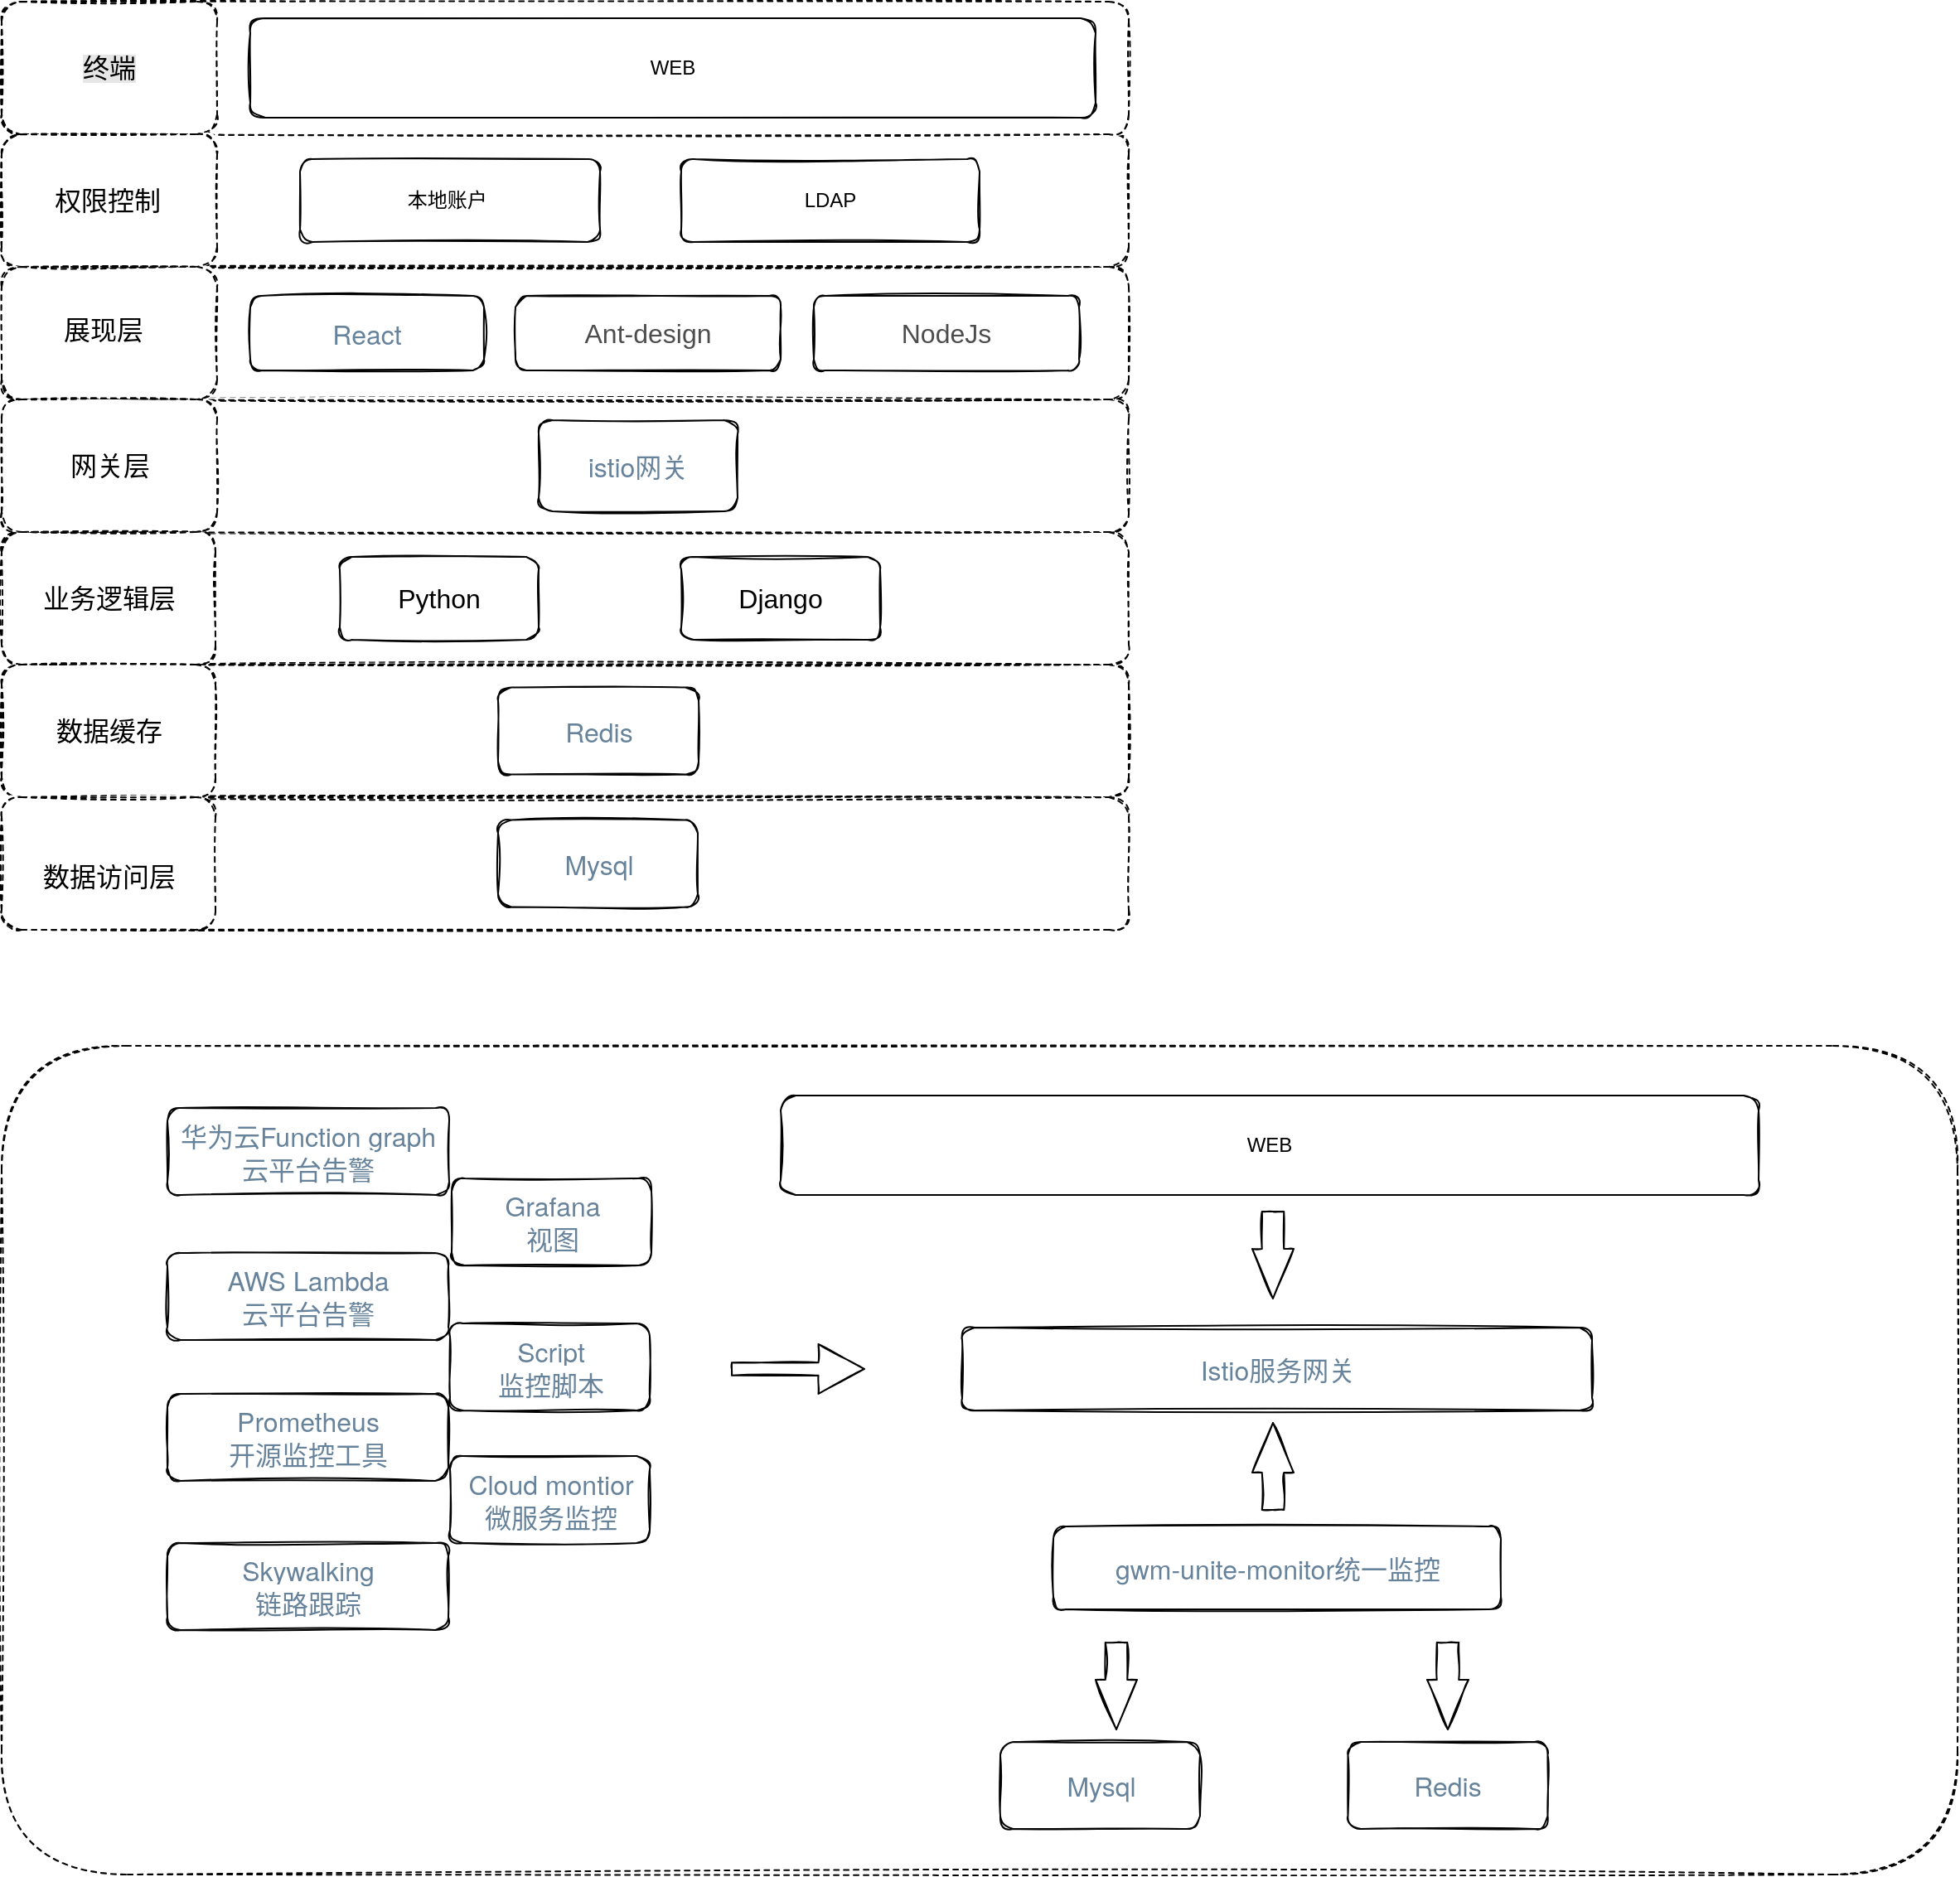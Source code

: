 <mxfile version="15.1.2" type="github">
  <diagram id="tznZErBPPmd9m9mybXFn" name="第 1 页">
    <mxGraphModel dx="1422" dy="706" grid="1" gridSize="10" guides="1" tooltips="1" connect="1" arrows="1" fold="1" page="1" pageScale="1" pageWidth="827" pageHeight="1169" math="0" shadow="0">
      <root>
        <mxCell id="0" />
        <mxCell id="1" parent="0" />
        <mxCell id="WTTCFvEiVQJhgHqV70Xt-83" value="" style="whiteSpace=wrap;html=1;shadow=0;glass=0;dashed=1;sketch=1;rounded=1;" vertex="1" parent="1">
          <mxGeometry x="90" y="710" width="1180" height="500" as="geometry" />
        </mxCell>
        <mxCell id="WTTCFvEiVQJhgHqV70Xt-27" value="" style="whiteSpace=wrap;html=1;dashed=1;sketch=1;rounded=1;" vertex="1" parent="1">
          <mxGeometry x="90" y="480" width="680" height="80" as="geometry" />
        </mxCell>
        <mxCell id="WTTCFvEiVQJhgHqV70Xt-25" value="" style="whiteSpace=wrap;html=1;dashed=1;sketch=1;rounded=1;" vertex="1" parent="1">
          <mxGeometry x="90" y="560" width="680" height="80" as="geometry" />
        </mxCell>
        <mxCell id="WTTCFvEiVQJhgHqV70Xt-24" value="" style="whiteSpace=wrap;html=1;dashed=1;sketch=1;rounded=1;" vertex="1" parent="1">
          <mxGeometry x="90" y="400" width="680" height="80" as="geometry" />
        </mxCell>
        <mxCell id="WTTCFvEiVQJhgHqV70Xt-22" value="" style="whiteSpace=wrap;html=1;dashed=1;sketch=1;rounded=1;" vertex="1" parent="1">
          <mxGeometry x="90" y="320" width="680" height="80" as="geometry" />
        </mxCell>
        <mxCell id="WTTCFvEiVQJhgHqV70Xt-20" value="" style="whiteSpace=wrap;html=1;dashed=1;sketch=1;rounded=1;" vertex="1" parent="1">
          <mxGeometry x="90" y="240" width="680" height="80" as="geometry" />
        </mxCell>
        <mxCell id="WTTCFvEiVQJhgHqV70Xt-19" value="" style="whiteSpace=wrap;html=1;dashed=1;sketch=1;rounded=1;" vertex="1" parent="1">
          <mxGeometry x="90" y="160" width="680" height="80" as="geometry" />
        </mxCell>
        <mxCell id="WTTCFvEiVQJhgHqV70Xt-18" value="" style="whiteSpace=wrap;html=1;dashed=1;sketch=1;rounded=1;" vertex="1" parent="1">
          <mxGeometry x="90" y="80" width="680" height="80" as="geometry" />
        </mxCell>
        <mxCell id="WTTCFvEiVQJhgHqV70Xt-1" value="WEB" style="whiteSpace=wrap;html=1;sketch=1;rounded=1;" vertex="1" parent="1">
          <mxGeometry x="240" y="90" width="510" height="60" as="geometry" />
        </mxCell>
        <mxCell id="WTTCFvEiVQJhgHqV70Xt-2" value="&lt;font color=&quot;#67839c&quot; face=&quot;helvetica neue, helvetica, arial, sans-serif&quot;&gt;&lt;span style=&quot;font-size: 16px&quot;&gt;React&lt;/span&gt;&lt;/font&gt;" style="whiteSpace=wrap;html=1;sketch=1;rounded=1;" vertex="1" parent="1">
          <mxGeometry x="240" y="257.5" width="141" height="45" as="geometry" />
        </mxCell>
        <mxCell id="WTTCFvEiVQJhgHqV70Xt-5" value="本地账户&lt;span style=&quot;white-space: pre&quot;&gt; &lt;/span&gt;" style="whiteSpace=wrap;html=1;sketch=1;rounded=1;" vertex="1" parent="1">
          <mxGeometry x="270" y="175" width="181" height="50" as="geometry" />
        </mxCell>
        <mxCell id="WTTCFvEiVQJhgHqV70Xt-6" value="LDAP" style="whiteSpace=wrap;html=1;sketch=1;rounded=1;" vertex="1" parent="1">
          <mxGeometry x="500" y="175" width="180" height="50" as="geometry" />
        </mxCell>
        <mxCell id="WTTCFvEiVQJhgHqV70Xt-9" value="&lt;font style=&quot;font-size: 16px&quot;&gt;Python&lt;/font&gt;" style="whiteSpace=wrap;html=1;sketch=1;rounded=1;" vertex="1" parent="1">
          <mxGeometry x="294" y="415" width="120" height="50" as="geometry" />
        </mxCell>
        <mxCell id="WTTCFvEiVQJhgHqV70Xt-10" value="&lt;font color=&quot;#67839c&quot; face=&quot;helvetica neue, helvetica, arial, sans-serif&quot;&gt;&lt;span style=&quot;font-size: 16px ; background-color: rgb(255 , 255 , 255)&quot;&gt;istio网关&lt;/span&gt;&lt;/font&gt;" style="whiteSpace=wrap;html=1;sketch=1;rounded=1;" vertex="1" parent="1">
          <mxGeometry x="414" y="332.5" width="120" height="55" as="geometry" />
        </mxCell>
        <mxCell id="WTTCFvEiVQJhgHqV70Xt-16" value="&lt;font color=&quot;#67839c&quot; face=&quot;helvetica neue, helvetica, arial, sans-serif&quot;&gt;&lt;span style=&quot;font-size: 16px ; background-color: rgb(255 , 255 , 255)&quot;&gt;Mysql&lt;/span&gt;&lt;/font&gt;" style="whiteSpace=wrap;html=1;sketch=1;rounded=1;" vertex="1" parent="1">
          <mxGeometry x="389.5" y="573.75" width="120.5" height="52.5" as="geometry" />
        </mxCell>
        <mxCell id="WTTCFvEiVQJhgHqV70Xt-26" value="&lt;span style=&quot;color: rgb(77 , 77 , 77) ; font-family: , &amp;#34;sf ui text&amp;#34; , &amp;#34;arial&amp;#34; , &amp;#34;pingfang sc&amp;#34; , &amp;#34;hiragino sans gb&amp;#34; , &amp;#34;microsoft yahei&amp;#34; , &amp;#34;wenquanyi micro hei&amp;#34; , sans-serif , &amp;#34;simhei&amp;#34; , &amp;#34;simsun&amp;#34; ; font-size: 16px ; background-color: rgb(255 , 255 , 255)&quot;&gt;Ant-design&lt;/span&gt;" style="whiteSpace=wrap;html=1;sketch=1;rounded=1;" vertex="1" parent="1">
          <mxGeometry x="400" y="257.5" width="160" height="45" as="geometry" />
        </mxCell>
        <mxCell id="WTTCFvEiVQJhgHqV70Xt-28" value="&lt;font color=&quot;#67839c&quot; face=&quot;helvetica neue, helvetica, arial, sans-serif&quot;&gt;&lt;span style=&quot;font-size: 16px ; background-color: rgb(255 , 255 , 255)&quot;&gt;Redis&lt;/span&gt;&lt;/font&gt;" style="whiteSpace=wrap;html=1;sketch=1;rounded=1;" vertex="1" parent="1">
          <mxGeometry x="389.5" y="493.75" width="121" height="52.5" as="geometry" />
        </mxCell>
        <mxCell id="WTTCFvEiVQJhgHqV70Xt-32" value="&lt;font color=&quot;#4d4d4d&quot;&gt;&lt;span style=&quot;font-size: 16px ; background-color: rgb(255 , 255 , 255)&quot;&gt;NodeJs&lt;/span&gt;&lt;/font&gt;" style="whiteSpace=wrap;html=1;sketch=1;rounded=1;" vertex="1" parent="1">
          <mxGeometry x="580" y="257.5" width="160" height="45" as="geometry" />
        </mxCell>
        <mxCell id="WTTCFvEiVQJhgHqV70Xt-33" value="&lt;font style=&quot;font-size: 16px&quot;&gt;Django&lt;/font&gt;" style="whiteSpace=wrap;html=1;sketch=1;rounded=1;" vertex="1" parent="1">
          <mxGeometry x="500" y="415" width="120" height="50" as="geometry" />
        </mxCell>
        <mxCell id="WTTCFvEiVQJhgHqV70Xt-34" value="" style="whiteSpace=wrap;html=1;shadow=0;glass=0;dashed=1;sketch=1;rounded=1;" vertex="1" parent="1">
          <mxGeometry x="90" y="80" width="130" height="80" as="geometry" />
        </mxCell>
        <mxCell id="WTTCFvEiVQJhgHqV70Xt-3" value="&lt;font style=&quot;font-size: 16px ; background-color: rgb(230 , 230 , 230)&quot;&gt;终端&lt;/font&gt;" style="text;html=1;align=center;verticalAlign=middle;whiteSpace=wrap;fontSize=16;sketch=1;rounded=1;" vertex="1" parent="1">
          <mxGeometry x="120" y="110" width="70" height="20" as="geometry" />
        </mxCell>
        <mxCell id="WTTCFvEiVQJhgHqV70Xt-35" value="" style="whiteSpace=wrap;html=1;shadow=0;glass=0;dashed=1;sketch=1;rounded=1;" vertex="1" parent="1">
          <mxGeometry x="90" y="160" width="130" height="80" as="geometry" />
        </mxCell>
        <mxCell id="WTTCFvEiVQJhgHqV70Xt-7" value="&lt;font style=&quot;font-size: 16px&quot;&gt;权限控制&lt;/font&gt;" style="text;html=1;align=center;verticalAlign=middle;whiteSpace=wrap;shadow=0;glass=0;sketch=1;rounded=1;" vertex="1" parent="1">
          <mxGeometry x="119" y="190" width="70" height="20" as="geometry" />
        </mxCell>
        <mxCell id="WTTCFvEiVQJhgHqV70Xt-36" value="" style="whiteSpace=wrap;html=1;shadow=0;glass=0;dashed=1;sketch=1;rounded=1;" vertex="1" parent="1">
          <mxGeometry x="90" y="240" width="130" height="80" as="geometry" />
        </mxCell>
        <mxCell id="WTTCFvEiVQJhgHqV70Xt-4" value="&lt;font style=&quot;font-size: 16px&quot;&gt;展现层&lt;/font&gt;" style="text;html=1;align=center;verticalAlign=middle;whiteSpace=wrap;sketch=1;rounded=1;" vertex="1" parent="1">
          <mxGeometry x="119" y="265" width="65" height="25" as="geometry" />
        </mxCell>
        <mxCell id="WTTCFvEiVQJhgHqV70Xt-37" value="" style="whiteSpace=wrap;html=1;shadow=0;glass=0;dashed=1;sketch=1;rounded=1;" vertex="1" parent="1">
          <mxGeometry x="90" y="320" width="130" height="80" as="geometry" />
        </mxCell>
        <mxCell id="WTTCFvEiVQJhgHqV70Xt-23" value="&lt;font style=&quot;font-size: 16px&quot;&gt;网关层&lt;/font&gt;" style="text;html=1;align=center;verticalAlign=middle;whiteSpace=wrap;sketch=1;rounded=1;" vertex="1" parent="1">
          <mxGeometry x="122.5" y="347.5" width="65" height="25" as="geometry" />
        </mxCell>
        <mxCell id="WTTCFvEiVQJhgHqV70Xt-38" value="" style="whiteSpace=wrap;html=1;shadow=0;glass=0;dashed=1;sketch=1;rounded=1;" vertex="1" parent="1">
          <mxGeometry x="90" y="400" width="129" height="80" as="geometry" />
        </mxCell>
        <mxCell id="WTTCFvEiVQJhgHqV70Xt-8" value="&lt;font style=&quot;font-size: 16px&quot;&gt;业务逻辑层&lt;/font&gt;" style="text;html=1;align=center;verticalAlign=middle;whiteSpace=wrap;sketch=1;rounded=1;" vertex="1" parent="1">
          <mxGeometry x="105" y="425" width="100" height="30" as="geometry" />
        </mxCell>
        <mxCell id="WTTCFvEiVQJhgHqV70Xt-39" value="" style="whiteSpace=wrap;html=1;shadow=0;glass=0;dashed=1;sketch=1;rounded=1;" vertex="1" parent="1">
          <mxGeometry x="90" y="480" width="129" height="80" as="geometry" />
        </mxCell>
        <mxCell id="WTTCFvEiVQJhgHqV70Xt-30" value="&lt;span style=&quot;font-size: 16px&quot;&gt;数据缓存&lt;/span&gt;" style="text;html=1;align=center;verticalAlign=middle;whiteSpace=wrap;sketch=1;rounded=1;" vertex="1" parent="1">
          <mxGeometry x="105" y="507.5" width="100" height="25" as="geometry" />
        </mxCell>
        <mxCell id="WTTCFvEiVQJhgHqV70Xt-40" value="" style="whiteSpace=wrap;html=1;shadow=0;glass=0;dashed=1;sketch=1;rounded=1;" vertex="1" parent="1">
          <mxGeometry x="90" y="560" width="129" height="80" as="geometry" />
        </mxCell>
        <mxCell id="WTTCFvEiVQJhgHqV70Xt-15" value="&lt;font style=&quot;font-size: 16px&quot;&gt;数据访问层&lt;/font&gt;" style="text;html=1;align=center;verticalAlign=middle;whiteSpace=wrap;sketch=1;rounded=1;" vertex="1" parent="1">
          <mxGeometry x="105" y="593.75" width="100" height="27.5" as="geometry" />
        </mxCell>
        <mxCell id="WTTCFvEiVQJhgHqV70Xt-41" value="&lt;font color=&quot;#67839c&quot; face=&quot;helvetica neue, helvetica, arial, sans-serif&quot;&gt;&lt;span style=&quot;font-size: 16px ; background-color: rgb(255 , 255 , 255)&quot;&gt;华为云Function graph&lt;br&gt;云平台告警&lt;br&gt;&lt;/span&gt;&lt;/font&gt;" style="whiteSpace=wrap;html=1;sketch=1;rounded=1;" vertex="1" parent="1">
          <mxGeometry x="190" y="747.5" width="170" height="52.5" as="geometry" />
        </mxCell>
        <mxCell id="WTTCFvEiVQJhgHqV70Xt-42" value="&lt;font color=&quot;#67839c&quot; face=&quot;helvetica neue, helvetica, arial, sans-serif&quot;&gt;&lt;span style=&quot;font-size: 16px ; background-color: rgb(255 , 255 , 255)&quot;&gt;AWS Lambda&lt;br&gt;&lt;/span&gt;&lt;/font&gt;&lt;span style=&quot;color: rgb(103 , 131 , 156) ; font-family: &amp;#34;helvetica neue&amp;#34; , &amp;#34;helvetica&amp;#34; , &amp;#34;arial&amp;#34; , sans-serif ; font-size: 16px ; background-color: rgb(255 , 255 , 255)&quot;&gt;云平台告警&lt;/span&gt;&lt;font color=&quot;#67839c&quot; face=&quot;helvetica neue, helvetica, arial, sans-serif&quot;&gt;&lt;span style=&quot;font-size: 16px ; background-color: rgb(255 , 255 , 255)&quot;&gt;&lt;br&gt;&lt;/span&gt;&lt;/font&gt;" style="whiteSpace=wrap;html=1;sketch=1;rounded=1;" vertex="1" parent="1">
          <mxGeometry x="190" y="835" width="169.5" height="52.5" as="geometry" />
        </mxCell>
        <mxCell id="WTTCFvEiVQJhgHqV70Xt-43" value="&lt;font color=&quot;#67839c&quot; face=&quot;helvetica neue, helvetica, arial, sans-serif&quot;&gt;&lt;span style=&quot;font-size: 16px ; background-color: rgb(255 , 255 , 255)&quot;&gt;Skywalking&lt;br&gt;链路跟踪&lt;br&gt;&lt;/span&gt;&lt;/font&gt;" style="whiteSpace=wrap;html=1;sketch=1;rounded=1;" vertex="1" parent="1">
          <mxGeometry x="190" y="1010" width="169.5" height="52.5" as="geometry" />
        </mxCell>
        <mxCell id="WTTCFvEiVQJhgHqV70Xt-44" value="&lt;font color=&quot;#67839c&quot; face=&quot;helvetica neue, helvetica, arial, sans-serif&quot;&gt;&lt;span style=&quot;font-size: 16px ; background-color: rgb(255 , 255 , 255)&quot;&gt;Prometheus&lt;br&gt;开源监控工具&lt;br&gt;&lt;/span&gt;&lt;/font&gt;" style="whiteSpace=wrap;html=1;sketch=1;rounded=1;" vertex="1" parent="1">
          <mxGeometry x="190" y="920" width="169.5" height="52.5" as="geometry" />
        </mxCell>
        <mxCell id="WTTCFvEiVQJhgHqV70Xt-45" value="&lt;font color=&quot;#67839c&quot; face=&quot;helvetica neue, helvetica, arial, sans-serif&quot;&gt;&lt;span style=&quot;font-size: 16px ; background-color: rgb(255 , 255 , 255)&quot;&gt;Script&lt;br&gt;监控脚本&lt;br&gt;&lt;/span&gt;&lt;/font&gt;" style="whiteSpace=wrap;html=1;sketch=1;rounded=1;" vertex="1" parent="1">
          <mxGeometry x="360.5" y="877.5" width="120.5" height="52.5" as="geometry" />
        </mxCell>
        <mxCell id="WTTCFvEiVQJhgHqV70Xt-46" value="&lt;font color=&quot;#67839c&quot; face=&quot;helvetica neue, helvetica, arial, sans-serif&quot;&gt;&lt;span style=&quot;font-size: 16px ; background-color: rgb(255 , 255 , 255)&quot;&gt;Grafana&lt;br&gt;视图&lt;br&gt;&lt;/span&gt;&lt;/font&gt;" style="whiteSpace=wrap;html=1;sketch=1;rounded=1;" vertex="1" parent="1">
          <mxGeometry x="361.5" y="790" width="120.5" height="52.5" as="geometry" />
        </mxCell>
        <mxCell id="WTTCFvEiVQJhgHqV70Xt-47" value="&lt;font color=&quot;#67839c&quot; face=&quot;helvetica neue, helvetica, arial, sans-serif&quot;&gt;&lt;span style=&quot;font-size: 16px ; background-color: rgb(255 , 255 , 255)&quot;&gt;Cloud montior&lt;br&gt;微服务监控&lt;br&gt;&lt;/span&gt;&lt;/font&gt;" style="whiteSpace=wrap;html=1;sketch=1;rounded=1;" vertex="1" parent="1">
          <mxGeometry x="360.5" y="957.5" width="120.5" height="52.5" as="geometry" />
        </mxCell>
        <mxCell id="WTTCFvEiVQJhgHqV70Xt-49" value="&lt;font color=&quot;#67839c&quot; face=&quot;helvetica neue, helvetica, arial, sans-serif&quot;&gt;&lt;span style=&quot;background-color: rgb(255 , 255 , 255)&quot;&gt;&lt;span style=&quot;font-size: 16px&quot;&gt;gwm-unite-&lt;/span&gt;&lt;span style=&quot;font-size: 16px&quot;&gt;monitor统一监控&lt;/span&gt;&lt;/span&gt;&lt;/font&gt;" style="whiteSpace=wrap;html=1;sketch=1;rounded=1;" vertex="1" parent="1">
          <mxGeometry x="724.5" y="1000" width="270" height="50" as="geometry" />
        </mxCell>
        <mxCell id="WTTCFvEiVQJhgHqV70Xt-52" value="&lt;font color=&quot;#67839c&quot; face=&quot;helvetica neue, helvetica, arial, sans-serif&quot;&gt;&lt;span style=&quot;font-size: 16px ; background-color: rgb(255 , 255 , 255)&quot;&gt;Istio服务网关&lt;/span&gt;&lt;/font&gt;" style="whiteSpace=wrap;html=1;sketch=1;rounded=1;" vertex="1" parent="1">
          <mxGeometry x="669.5" y="880" width="380" height="50" as="geometry" />
        </mxCell>
        <mxCell id="WTTCFvEiVQJhgHqV70Xt-66" value="" style="html=1;shadow=0;dashed=0;align=center;verticalAlign=middle;shape=mxgraph.arrows2.arrow;dy=0.47;dx=30;direction=north;notch=0;glass=0;sketch=1;rounded=1;" vertex="1" parent="1">
          <mxGeometry x="844.5" y="937.5" width="25" height="52.5" as="geometry" />
        </mxCell>
        <mxCell id="WTTCFvEiVQJhgHqV70Xt-68" value="WEB" style="whiteSpace=wrap;html=1;sketch=1;rounded=1;" vertex="1" parent="1">
          <mxGeometry x="560" y="740" width="590" height="60" as="geometry" />
        </mxCell>
        <mxCell id="WTTCFvEiVQJhgHqV70Xt-70" value="" style="html=1;shadow=0;dashed=0;align=center;verticalAlign=middle;shape=mxgraph.arrows2.arrow;dy=0.47;dx=30;direction=south;notch=0;glass=0;sketch=1;rounded=1;" vertex="1" parent="1">
          <mxGeometry x="844.5" y="810" width="25" height="52.5" as="geometry" />
        </mxCell>
        <mxCell id="WTTCFvEiVQJhgHqV70Xt-71" value="" style="html=1;shadow=0;dashed=0;align=center;verticalAlign=middle;shape=mxgraph.arrows2.arrow;dy=0.47;dx=30;direction=south;notch=0;glass=0;sketch=1;rounded=1;" vertex="1" parent="1">
          <mxGeometry x="750" y="1070" width="25" height="52.5" as="geometry" />
        </mxCell>
        <mxCell id="WTTCFvEiVQJhgHqV70Xt-72" value="" style="html=1;shadow=0;dashed=0;align=center;verticalAlign=middle;shape=mxgraph.arrows2.arrow;dy=0.47;dx=30;direction=south;notch=0;glass=0;sketch=1;rounded=1;" vertex="1" parent="1">
          <mxGeometry x="950" y="1070" width="25" height="52.5" as="geometry" />
        </mxCell>
        <mxCell id="WTTCFvEiVQJhgHqV70Xt-77" value="" style="html=1;shadow=0;dashed=0;align=center;verticalAlign=middle;shape=mxgraph.arrows2.arrow;dy=0.74;dx=27.75;direction=east;notch=0;glass=0;sketch=1;rounded=1;" vertex="1" parent="1">
          <mxGeometry x="530.5" y="890" width="80" height="30" as="geometry" />
        </mxCell>
        <mxCell id="WTTCFvEiVQJhgHqV70Xt-80" value="&lt;font color=&quot;#67839c&quot; face=&quot;helvetica neue, helvetica, arial, sans-serif&quot;&gt;&lt;span style=&quot;font-size: 16px ; background-color: rgb(255 , 255 , 255)&quot;&gt;Mysql&lt;/span&gt;&lt;/font&gt;" style="whiteSpace=wrap;html=1;sketch=1;rounded=1;" vertex="1" parent="1">
          <mxGeometry x="692.5" y="1130" width="120.5" height="52.5" as="geometry" />
        </mxCell>
        <mxCell id="WTTCFvEiVQJhgHqV70Xt-81" value="&lt;font color=&quot;#67839c&quot; face=&quot;helvetica neue, helvetica, arial, sans-serif&quot;&gt;&lt;span style=&quot;font-size: 16px ; background-color: rgb(255 , 255 , 255)&quot;&gt;Redis&lt;/span&gt;&lt;/font&gt;" style="whiteSpace=wrap;html=1;sketch=1;rounded=1;" vertex="1" parent="1">
          <mxGeometry x="902.25" y="1130" width="120.5" height="52.5" as="geometry" />
        </mxCell>
      </root>
    </mxGraphModel>
  </diagram>
</mxfile>
